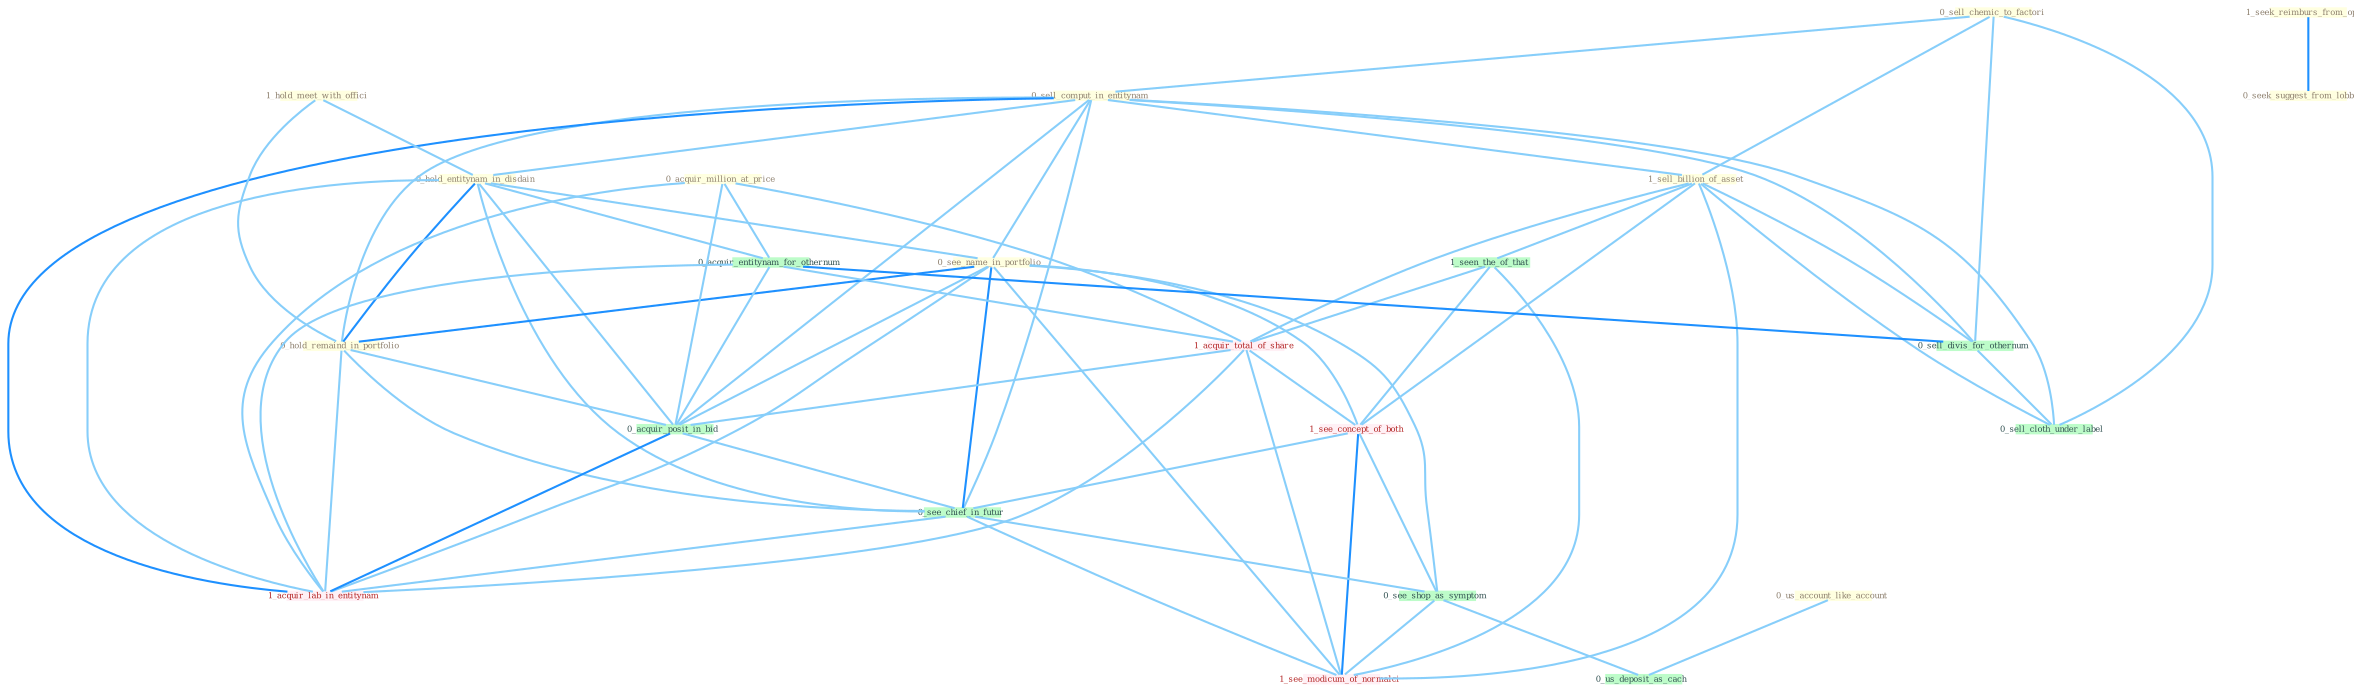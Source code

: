 Graph G{ 
    node
    [shape=polygon,style=filled,width=.5,height=.06,color="#BDFCC9",fixedsize=true,fontsize=4,
    fontcolor="#2f4f4f"];
    {node
    [color="#ffffe0", fontcolor="#8b7d6b"] "0_sell_chemic_to_factori " "0_sell_comput_in_entitynam " "1_sell_billion_of_asset " "1_hold_meet_with_offici " "1_seek_reimburs_from_oper " "0_hold_entitynam_in_disdain " "0_us_account_like_account " "0_see_name_in_portfolio " "0_acquir_million_at_price " "0_hold_remaind_in_portfolio " "0_seek_suggest_from_lobbyist "}
{node [color="#fff0f5", fontcolor="#b22222"] "1_acquir_total_of_share " "1_see_concept_of_both " "1_acquir_lab_in_entitynam " "1_see_modicum_of_normalci "}
edge [color="#B0E2FF"];

	"0_sell_chemic_to_factori " -- "0_sell_comput_in_entitynam " [w="1", color="#87cefa" ];
	"0_sell_chemic_to_factori " -- "1_sell_billion_of_asset " [w="1", color="#87cefa" ];
	"0_sell_chemic_to_factori " -- "0_sell_divis_for_othernum " [w="1", color="#87cefa" ];
	"0_sell_chemic_to_factori " -- "0_sell_cloth_under_label " [w="1", color="#87cefa" ];
	"0_sell_comput_in_entitynam " -- "1_sell_billion_of_asset " [w="1", color="#87cefa" ];
	"0_sell_comput_in_entitynam " -- "0_hold_entitynam_in_disdain " [w="1", color="#87cefa" ];
	"0_sell_comput_in_entitynam " -- "0_see_name_in_portfolio " [w="1", color="#87cefa" ];
	"0_sell_comput_in_entitynam " -- "0_hold_remaind_in_portfolio " [w="1", color="#87cefa" ];
	"0_sell_comput_in_entitynam " -- "0_sell_divis_for_othernum " [w="1", color="#87cefa" ];
	"0_sell_comput_in_entitynam " -- "0_sell_cloth_under_label " [w="1", color="#87cefa" ];
	"0_sell_comput_in_entitynam " -- "0_acquir_posit_in_bid " [w="1", color="#87cefa" ];
	"0_sell_comput_in_entitynam " -- "0_see_chief_in_futur " [w="1", color="#87cefa" ];
	"0_sell_comput_in_entitynam " -- "1_acquir_lab_in_entitynam " [w="2", color="#1e90ff" , len=0.8];
	"1_sell_billion_of_asset " -- "1_seen_the_of_that " [w="1", color="#87cefa" ];
	"1_sell_billion_of_asset " -- "0_sell_divis_for_othernum " [w="1", color="#87cefa" ];
	"1_sell_billion_of_asset " -- "1_acquir_total_of_share " [w="1", color="#87cefa" ];
	"1_sell_billion_of_asset " -- "0_sell_cloth_under_label " [w="1", color="#87cefa" ];
	"1_sell_billion_of_asset " -- "1_see_concept_of_both " [w="1", color="#87cefa" ];
	"1_sell_billion_of_asset " -- "1_see_modicum_of_normalci " [w="1", color="#87cefa" ];
	"1_hold_meet_with_offici " -- "0_hold_entitynam_in_disdain " [w="1", color="#87cefa" ];
	"1_hold_meet_with_offici " -- "0_hold_remaind_in_portfolio " [w="1", color="#87cefa" ];
	"1_seek_reimburs_from_oper " -- "0_seek_suggest_from_lobbyist " [w="2", color="#1e90ff" , len=0.8];
	"0_hold_entitynam_in_disdain " -- "0_see_name_in_portfolio " [w="1", color="#87cefa" ];
	"0_hold_entitynam_in_disdain " -- "0_hold_remaind_in_portfolio " [w="2", color="#1e90ff" , len=0.8];
	"0_hold_entitynam_in_disdain " -- "0_acquir_entitynam_for_othernum " [w="1", color="#87cefa" ];
	"0_hold_entitynam_in_disdain " -- "0_acquir_posit_in_bid " [w="1", color="#87cefa" ];
	"0_hold_entitynam_in_disdain " -- "0_see_chief_in_futur " [w="1", color="#87cefa" ];
	"0_hold_entitynam_in_disdain " -- "1_acquir_lab_in_entitynam " [w="1", color="#87cefa" ];
	"0_us_account_like_account " -- "0_us_deposit_as_cach " [w="1", color="#87cefa" ];
	"0_see_name_in_portfolio " -- "0_hold_remaind_in_portfolio " [w="2", color="#1e90ff" , len=0.8];
	"0_see_name_in_portfolio " -- "0_acquir_posit_in_bid " [w="1", color="#87cefa" ];
	"0_see_name_in_portfolio " -- "1_see_concept_of_both " [w="1", color="#87cefa" ];
	"0_see_name_in_portfolio " -- "0_see_chief_in_futur " [w="2", color="#1e90ff" , len=0.8];
	"0_see_name_in_portfolio " -- "0_see_shop_as_symptom " [w="1", color="#87cefa" ];
	"0_see_name_in_portfolio " -- "1_acquir_lab_in_entitynam " [w="1", color="#87cefa" ];
	"0_see_name_in_portfolio " -- "1_see_modicum_of_normalci " [w="1", color="#87cefa" ];
	"0_acquir_million_at_price " -- "0_acquir_entitynam_for_othernum " [w="1", color="#87cefa" ];
	"0_acquir_million_at_price " -- "1_acquir_total_of_share " [w="1", color="#87cefa" ];
	"0_acquir_million_at_price " -- "0_acquir_posit_in_bid " [w="1", color="#87cefa" ];
	"0_acquir_million_at_price " -- "1_acquir_lab_in_entitynam " [w="1", color="#87cefa" ];
	"0_hold_remaind_in_portfolio " -- "0_acquir_posit_in_bid " [w="1", color="#87cefa" ];
	"0_hold_remaind_in_portfolio " -- "0_see_chief_in_futur " [w="1", color="#87cefa" ];
	"0_hold_remaind_in_portfolio " -- "1_acquir_lab_in_entitynam " [w="1", color="#87cefa" ];
	"0_acquir_entitynam_for_othernum " -- "0_sell_divis_for_othernum " [w="2", color="#1e90ff" , len=0.8];
	"0_acquir_entitynam_for_othernum " -- "1_acquir_total_of_share " [w="1", color="#87cefa" ];
	"0_acquir_entitynam_for_othernum " -- "0_acquir_posit_in_bid " [w="1", color="#87cefa" ];
	"0_acquir_entitynam_for_othernum " -- "1_acquir_lab_in_entitynam " [w="1", color="#87cefa" ];
	"1_seen_the_of_that " -- "1_acquir_total_of_share " [w="1", color="#87cefa" ];
	"1_seen_the_of_that " -- "1_see_concept_of_both " [w="1", color="#87cefa" ];
	"1_seen_the_of_that " -- "1_see_modicum_of_normalci " [w="1", color="#87cefa" ];
	"0_sell_divis_for_othernum " -- "0_sell_cloth_under_label " [w="1", color="#87cefa" ];
	"1_acquir_total_of_share " -- "0_acquir_posit_in_bid " [w="1", color="#87cefa" ];
	"1_acquir_total_of_share " -- "1_see_concept_of_both " [w="1", color="#87cefa" ];
	"1_acquir_total_of_share " -- "1_acquir_lab_in_entitynam " [w="1", color="#87cefa" ];
	"1_acquir_total_of_share " -- "1_see_modicum_of_normalci " [w="1", color="#87cefa" ];
	"0_acquir_posit_in_bid " -- "0_see_chief_in_futur " [w="1", color="#87cefa" ];
	"0_acquir_posit_in_bid " -- "1_acquir_lab_in_entitynam " [w="2", color="#1e90ff" , len=0.8];
	"1_see_concept_of_both " -- "0_see_chief_in_futur " [w="1", color="#87cefa" ];
	"1_see_concept_of_both " -- "0_see_shop_as_symptom " [w="1", color="#87cefa" ];
	"1_see_concept_of_both " -- "1_see_modicum_of_normalci " [w="2", color="#1e90ff" , len=0.8];
	"0_see_chief_in_futur " -- "0_see_shop_as_symptom " [w="1", color="#87cefa" ];
	"0_see_chief_in_futur " -- "1_acquir_lab_in_entitynam " [w="1", color="#87cefa" ];
	"0_see_chief_in_futur " -- "1_see_modicum_of_normalci " [w="1", color="#87cefa" ];
	"0_see_shop_as_symptom " -- "0_us_deposit_as_cach " [w="1", color="#87cefa" ];
	"0_see_shop_as_symptom " -- "1_see_modicum_of_normalci " [w="1", color="#87cefa" ];
}